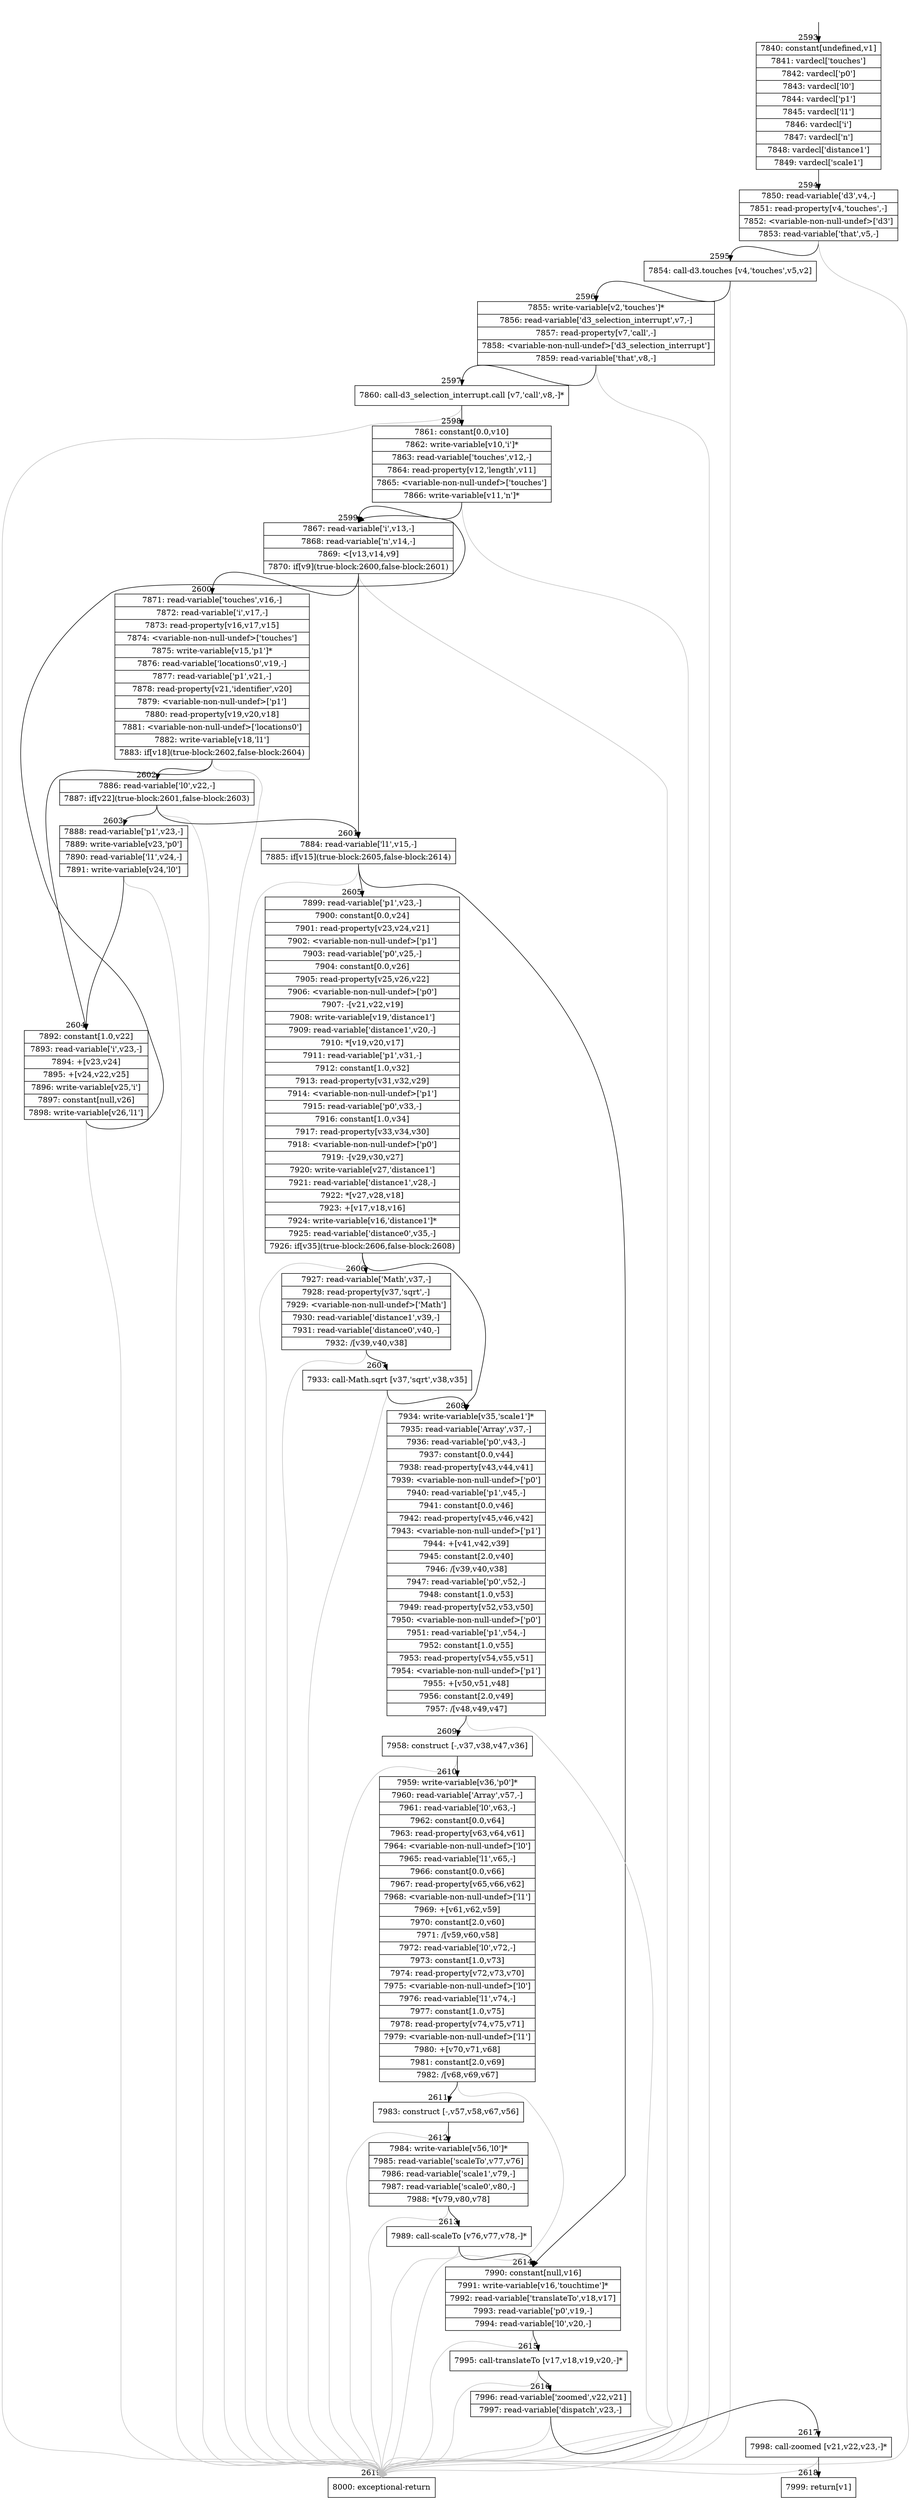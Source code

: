 digraph {
rankdir="TD"
BB_entry254[shape=none,label=""];
BB_entry254 -> BB2593 [tailport=s, headport=n, headlabel="    2593"]
BB2593 [shape=record label="{7840: constant[undefined,v1]|7841: vardecl['touches']|7842: vardecl['p0']|7843: vardecl['l0']|7844: vardecl['p1']|7845: vardecl['l1']|7846: vardecl['i']|7847: vardecl['n']|7848: vardecl['distance1']|7849: vardecl['scale1']}" ] 
BB2593 -> BB2594 [tailport=s, headport=n, headlabel="      2594"]
BB2594 [shape=record label="{7850: read-variable['d3',v4,-]|7851: read-property[v4,'touches',-]|7852: \<variable-non-null-undef\>['d3']|7853: read-variable['that',v5,-]}" ] 
BB2594 -> BB2595 [tailport=s, headport=n, headlabel="      2595"]
BB2594 -> BB2619 [tailport=s, headport=n, color=gray, headlabel="      2619"]
BB2595 [shape=record label="{7854: call-d3.touches [v4,'touches',v5,v2]}" ] 
BB2595 -> BB2596 [tailport=s, headport=n, headlabel="      2596"]
BB2595 -> BB2619 [tailport=s, headport=n, color=gray]
BB2596 [shape=record label="{7855: write-variable[v2,'touches']*|7856: read-variable['d3_selection_interrupt',v7,-]|7857: read-property[v7,'call',-]|7858: \<variable-non-null-undef\>['d3_selection_interrupt']|7859: read-variable['that',v8,-]}" ] 
BB2596 -> BB2597 [tailport=s, headport=n, headlabel="      2597"]
BB2596 -> BB2619 [tailport=s, headport=n, color=gray]
BB2597 [shape=record label="{7860: call-d3_selection_interrupt.call [v7,'call',v8,-]*}" ] 
BB2597 -> BB2598 [tailport=s, headport=n, headlabel="      2598"]
BB2597 -> BB2619 [tailport=s, headport=n, color=gray]
BB2598 [shape=record label="{7861: constant[0.0,v10]|7862: write-variable[v10,'i']*|7863: read-variable['touches',v12,-]|7864: read-property[v12,'length',v11]|7865: \<variable-non-null-undef\>['touches']|7866: write-variable[v11,'n']*}" ] 
BB2598 -> BB2599 [tailport=s, headport=n, headlabel="      2599"]
BB2598 -> BB2619 [tailport=s, headport=n, color=gray]
BB2599 [shape=record label="{7867: read-variable['i',v13,-]|7868: read-variable['n',v14,-]|7869: \<[v13,v14,v9]|7870: if[v9](true-block:2600,false-block:2601)}" ] 
BB2599 -> BB2600 [tailport=s, headport=n, headlabel="      2600"]
BB2599 -> BB2601 [tailport=s, headport=n, headlabel="      2601"]
BB2599 -> BB2619 [tailport=s, headport=n, color=gray]
BB2600 [shape=record label="{7871: read-variable['touches',v16,-]|7872: read-variable['i',v17,-]|7873: read-property[v16,v17,v15]|7874: \<variable-non-null-undef\>['touches']|7875: write-variable[v15,'p1']*|7876: read-variable['locations0',v19,-]|7877: read-variable['p1',v21,-]|7878: read-property[v21,'identifier',v20]|7879: \<variable-non-null-undef\>['p1']|7880: read-property[v19,v20,v18]|7881: \<variable-non-null-undef\>['locations0']|7882: write-variable[v18,'l1']|7883: if[v18](true-block:2602,false-block:2604)}" ] 
BB2600 -> BB2602 [tailport=s, headport=n, headlabel="      2602"]
BB2600 -> BB2604 [tailport=s, headport=n, headlabel="      2604"]
BB2600 -> BB2619 [tailport=s, headport=n, color=gray]
BB2601 [shape=record label="{7884: read-variable['l1',v15,-]|7885: if[v15](true-block:2605,false-block:2614)}" ] 
BB2601 -> BB2605 [tailport=s, headport=n, headlabel="      2605"]
BB2601 -> BB2614 [tailport=s, headport=n, headlabel="      2614"]
BB2601 -> BB2619 [tailport=s, headport=n, color=gray]
BB2602 [shape=record label="{7886: read-variable['l0',v22,-]|7887: if[v22](true-block:2601,false-block:2603)}" ] 
BB2602 -> BB2601 [tailport=s, headport=n]
BB2602 -> BB2603 [tailport=s, headport=n, headlabel="      2603"]
BB2602 -> BB2619 [tailport=s, headport=n, color=gray]
BB2603 [shape=record label="{7888: read-variable['p1',v23,-]|7889: write-variable[v23,'p0']|7890: read-variable['l1',v24,-]|7891: write-variable[v24,'l0']}" ] 
BB2603 -> BB2604 [tailport=s, headport=n]
BB2603 -> BB2619 [tailport=s, headport=n, color=gray]
BB2604 [shape=record label="{7892: constant[1.0,v22]|7893: read-variable['i',v23,-]|7894: +[v23,v24]|7895: +[v24,v22,v25]|7896: write-variable[v25,'i']|7897: constant[null,v26]|7898: write-variable[v26,'l1']}" ] 
BB2604 -> BB2599 [tailport=s, headport=n]
BB2604 -> BB2619 [tailport=s, headport=n, color=gray]
BB2605 [shape=record label="{7899: read-variable['p1',v23,-]|7900: constant[0.0,v24]|7901: read-property[v23,v24,v21]|7902: \<variable-non-null-undef\>['p1']|7903: read-variable['p0',v25,-]|7904: constant[0.0,v26]|7905: read-property[v25,v26,v22]|7906: \<variable-non-null-undef\>['p0']|7907: -[v21,v22,v19]|7908: write-variable[v19,'distance1']|7909: read-variable['distance1',v20,-]|7910: *[v19,v20,v17]|7911: read-variable['p1',v31,-]|7912: constant[1.0,v32]|7913: read-property[v31,v32,v29]|7914: \<variable-non-null-undef\>['p1']|7915: read-variable['p0',v33,-]|7916: constant[1.0,v34]|7917: read-property[v33,v34,v30]|7918: \<variable-non-null-undef\>['p0']|7919: -[v29,v30,v27]|7920: write-variable[v27,'distance1']|7921: read-variable['distance1',v28,-]|7922: *[v27,v28,v18]|7923: +[v17,v18,v16]|7924: write-variable[v16,'distance1']*|7925: read-variable['distance0',v35,-]|7926: if[v35](true-block:2606,false-block:2608)}" ] 
BB2605 -> BB2608 [tailport=s, headport=n, headlabel="      2608"]
BB2605 -> BB2606 [tailport=s, headport=n, headlabel="      2606"]
BB2605 -> BB2619 [tailport=s, headport=n, color=gray]
BB2606 [shape=record label="{7927: read-variable['Math',v37,-]|7928: read-property[v37,'sqrt',-]|7929: \<variable-non-null-undef\>['Math']|7930: read-variable['distance1',v39,-]|7931: read-variable['distance0',v40,-]|7932: /[v39,v40,v38]}" ] 
BB2606 -> BB2607 [tailport=s, headport=n, headlabel="      2607"]
BB2606 -> BB2619 [tailport=s, headport=n, color=gray]
BB2607 [shape=record label="{7933: call-Math.sqrt [v37,'sqrt',v38,v35]}" ] 
BB2607 -> BB2608 [tailport=s, headport=n]
BB2607 -> BB2619 [tailport=s, headport=n, color=gray]
BB2608 [shape=record label="{7934: write-variable[v35,'scale1']*|7935: read-variable['Array',v37,-]|7936: read-variable['p0',v43,-]|7937: constant[0.0,v44]|7938: read-property[v43,v44,v41]|7939: \<variable-non-null-undef\>['p0']|7940: read-variable['p1',v45,-]|7941: constant[0.0,v46]|7942: read-property[v45,v46,v42]|7943: \<variable-non-null-undef\>['p1']|7944: +[v41,v42,v39]|7945: constant[2.0,v40]|7946: /[v39,v40,v38]|7947: read-variable['p0',v52,-]|7948: constant[1.0,v53]|7949: read-property[v52,v53,v50]|7950: \<variable-non-null-undef\>['p0']|7951: read-variable['p1',v54,-]|7952: constant[1.0,v55]|7953: read-property[v54,v55,v51]|7954: \<variable-non-null-undef\>['p1']|7955: +[v50,v51,v48]|7956: constant[2.0,v49]|7957: /[v48,v49,v47]}" ] 
BB2608 -> BB2609 [tailport=s, headport=n, headlabel="      2609"]
BB2608 -> BB2619 [tailport=s, headport=n, color=gray]
BB2609 [shape=record label="{7958: construct [-,v37,v38,v47,v36]}" ] 
BB2609 -> BB2610 [tailport=s, headport=n, headlabel="      2610"]
BB2609 -> BB2619 [tailport=s, headport=n, color=gray]
BB2610 [shape=record label="{7959: write-variable[v36,'p0']*|7960: read-variable['Array',v57,-]|7961: read-variable['l0',v63,-]|7962: constant[0.0,v64]|7963: read-property[v63,v64,v61]|7964: \<variable-non-null-undef\>['l0']|7965: read-variable['l1',v65,-]|7966: constant[0.0,v66]|7967: read-property[v65,v66,v62]|7968: \<variable-non-null-undef\>['l1']|7969: +[v61,v62,v59]|7970: constant[2.0,v60]|7971: /[v59,v60,v58]|7972: read-variable['l0',v72,-]|7973: constant[1.0,v73]|7974: read-property[v72,v73,v70]|7975: \<variable-non-null-undef\>['l0']|7976: read-variable['l1',v74,-]|7977: constant[1.0,v75]|7978: read-property[v74,v75,v71]|7979: \<variable-non-null-undef\>['l1']|7980: +[v70,v71,v68]|7981: constant[2.0,v69]|7982: /[v68,v69,v67]}" ] 
BB2610 -> BB2611 [tailport=s, headport=n, headlabel="      2611"]
BB2610 -> BB2619 [tailport=s, headport=n, color=gray]
BB2611 [shape=record label="{7983: construct [-,v57,v58,v67,v56]}" ] 
BB2611 -> BB2612 [tailport=s, headport=n, headlabel="      2612"]
BB2611 -> BB2619 [tailport=s, headport=n, color=gray]
BB2612 [shape=record label="{7984: write-variable[v56,'l0']*|7985: read-variable['scaleTo',v77,v76]|7986: read-variable['scale1',v79,-]|7987: read-variable['scale0',v80,-]|7988: *[v79,v80,v78]}" ] 
BB2612 -> BB2613 [tailport=s, headport=n, headlabel="      2613"]
BB2612 -> BB2619 [tailport=s, headport=n, color=gray]
BB2613 [shape=record label="{7989: call-scaleTo [v76,v77,v78,-]*}" ] 
BB2613 -> BB2614 [tailport=s, headport=n]
BB2613 -> BB2619 [tailport=s, headport=n, color=gray]
BB2614 [shape=record label="{7990: constant[null,v16]|7991: write-variable[v16,'touchtime']*|7992: read-variable['translateTo',v18,v17]|7993: read-variable['p0',v19,-]|7994: read-variable['l0',v20,-]}" ] 
BB2614 -> BB2615 [tailport=s, headport=n, headlabel="      2615"]
BB2614 -> BB2619 [tailport=s, headport=n, color=gray]
BB2615 [shape=record label="{7995: call-translateTo [v17,v18,v19,v20,-]*}" ] 
BB2615 -> BB2616 [tailport=s, headport=n, headlabel="      2616"]
BB2615 -> BB2619 [tailport=s, headport=n, color=gray]
BB2616 [shape=record label="{7996: read-variable['zoomed',v22,v21]|7997: read-variable['dispatch',v23,-]}" ] 
BB2616 -> BB2617 [tailport=s, headport=n, headlabel="      2617"]
BB2616 -> BB2619 [tailport=s, headport=n, color=gray]
BB2617 [shape=record label="{7998: call-zoomed [v21,v22,v23,-]*}" ] 
BB2617 -> BB2618 [tailport=s, headport=n, headlabel="      2618"]
BB2617 -> BB2619 [tailport=s, headport=n, color=gray]
BB2618 [shape=record label="{7999: return[v1]}" ] 
BB2619 [shape=record label="{8000: exceptional-return}" ] 
//#$~ 1536
}
